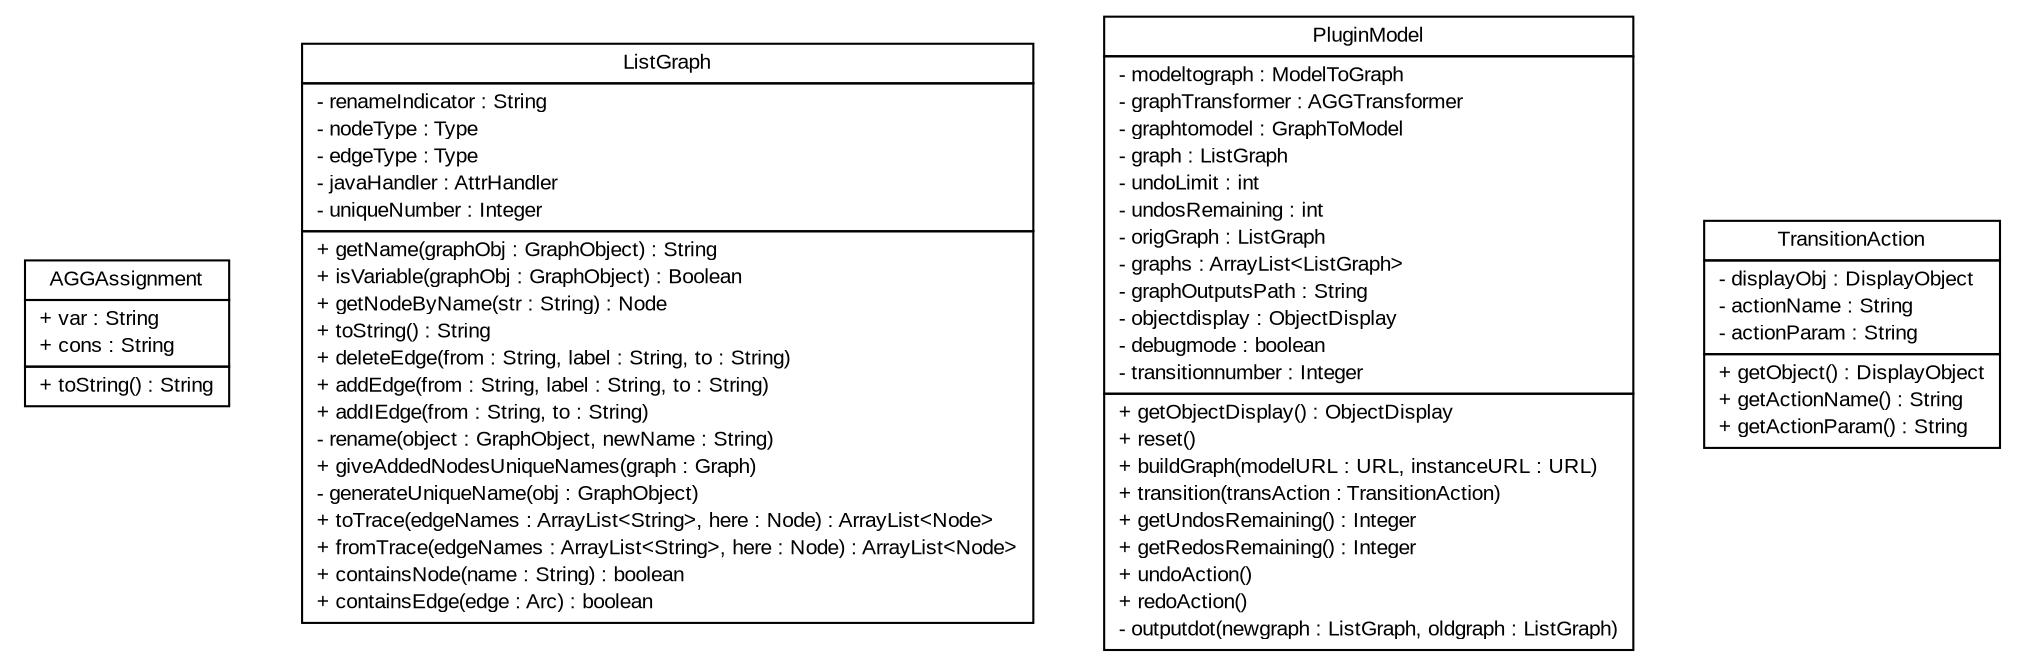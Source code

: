 #!/usr/local/bin/dot
#
# Class diagram 
# Generated by UMLGraph version 5.2 (http://www.umlgraph.org/)
#

digraph G {
	edge [fontname="arial",fontsize=10,labelfontname="arial",labelfontsize=10];
	node [fontname="arial",fontsize=10,shape=plaintext];
	nodesep=0.25;
	ranksep=0.5;
	// model.AGGAssignment
	c45 [label=<<table title="model.AGGAssignment" border="0" cellborder="1" cellspacing="0" cellpadding="2" port="p" href="./AGGAssignment.html">
		<tr><td><table border="0" cellspacing="0" cellpadding="1">
<tr><td align="center" balign="center"> AGGAssignment </td></tr>
		</table></td></tr>
		<tr><td><table border="0" cellspacing="0" cellpadding="1">
<tr><td align="left" balign="left"> + var : String </td></tr>
<tr><td align="left" balign="left"> + cons : String </td></tr>
		</table></td></tr>
		<tr><td><table border="0" cellspacing="0" cellpadding="1">
<tr><td align="left" balign="left"> + toString() : String </td></tr>
		</table></td></tr>
		</table>>, fontname="arial", fontcolor="black", fontsize=10.0];
	// model.ListGraph
	c46 [label=<<table title="model.ListGraph" border="0" cellborder="1" cellspacing="0" cellpadding="2" port="p" href="./ListGraph.html">
		<tr><td><table border="0" cellspacing="0" cellpadding="1">
<tr><td align="center" balign="center"> ListGraph </td></tr>
		</table></td></tr>
		<tr><td><table border="0" cellspacing="0" cellpadding="1">
<tr><td align="left" balign="left"> - renameIndicator : String </td></tr>
<tr><td align="left" balign="left"> - nodeType : Type </td></tr>
<tr><td align="left" balign="left"> - edgeType : Type </td></tr>
<tr><td align="left" balign="left"> - javaHandler : AttrHandler </td></tr>
<tr><td align="left" balign="left"> - uniqueNumber : Integer </td></tr>
		</table></td></tr>
		<tr><td><table border="0" cellspacing="0" cellpadding="1">
<tr><td align="left" balign="left"> + getName(graphObj : GraphObject) : String </td></tr>
<tr><td align="left" balign="left"> + isVariable(graphObj : GraphObject) : Boolean </td></tr>
<tr><td align="left" balign="left"> + getNodeByName(str : String) : Node </td></tr>
<tr><td align="left" balign="left"> + toString() : String </td></tr>
<tr><td align="left" balign="left"> + deleteEdge(from : String, label : String, to : String) </td></tr>
<tr><td align="left" balign="left"> + addEdge(from : String, label : String, to : String) </td></tr>
<tr><td align="left" balign="left"> + addIEdge(from : String, to : String) </td></tr>
<tr><td align="left" balign="left"> - rename(object : GraphObject, newName : String) </td></tr>
<tr><td align="left" balign="left"> + giveAddedNodesUniqueNames(graph : Graph) </td></tr>
<tr><td align="left" balign="left"> - generateUniqueName(obj : GraphObject) </td></tr>
<tr><td align="left" balign="left"> + toTrace(edgeNames : ArrayList&lt;String&gt;, here : Node) : ArrayList&lt;Node&gt; </td></tr>
<tr><td align="left" balign="left"> + fromTrace(edgeNames : ArrayList&lt;String&gt;, here : Node) : ArrayList&lt;Node&gt; </td></tr>
<tr><td align="left" balign="left"> + containsNode(name : String) : boolean </td></tr>
<tr><td align="left" balign="left"> + containsEdge(edge : Arc) : boolean </td></tr>
		</table></td></tr>
		</table>>, fontname="arial", fontcolor="black", fontsize=10.0];
	// model.PluginModel
	c47 [label=<<table title="model.PluginModel" border="0" cellborder="1" cellspacing="0" cellpadding="2" port="p" href="./PluginModel.html">
		<tr><td><table border="0" cellspacing="0" cellpadding="1">
<tr><td align="center" balign="center"> PluginModel </td></tr>
		</table></td></tr>
		<tr><td><table border="0" cellspacing="0" cellpadding="1">
<tr><td align="left" balign="left"> - modeltograph : ModelToGraph </td></tr>
<tr><td align="left" balign="left"> - graphTransformer : AGGTransformer </td></tr>
<tr><td align="left" balign="left"> - graphtomodel : GraphToModel </td></tr>
<tr><td align="left" balign="left"> - graph : ListGraph </td></tr>
<tr><td align="left" balign="left"> - undoLimit : int </td></tr>
<tr><td align="left" balign="left"> - undosRemaining : int </td></tr>
<tr><td align="left" balign="left"> - origGraph : ListGraph </td></tr>
<tr><td align="left" balign="left"> - graphs : ArrayList&lt;ListGraph&gt; </td></tr>
<tr><td align="left" balign="left"> - graphOutputsPath : String </td></tr>
<tr><td align="left" balign="left"> - objectdisplay : ObjectDisplay </td></tr>
<tr><td align="left" balign="left"> - debugmode : boolean </td></tr>
<tr><td align="left" balign="left"> - transitionnumber : Integer </td></tr>
		</table></td></tr>
		<tr><td><table border="0" cellspacing="0" cellpadding="1">
<tr><td align="left" balign="left"> + getObjectDisplay() : ObjectDisplay </td></tr>
<tr><td align="left" balign="left"> + reset() </td></tr>
<tr><td align="left" balign="left"> + buildGraph(modelURL : URL, instanceURL : URL) </td></tr>
<tr><td align="left" balign="left"> + transition(transAction : TransitionAction) </td></tr>
<tr><td align="left" balign="left"> + getUndosRemaining() : Integer </td></tr>
<tr><td align="left" balign="left"> + getRedosRemaining() : Integer </td></tr>
<tr><td align="left" balign="left"> + undoAction() </td></tr>
<tr><td align="left" balign="left"> + redoAction() </td></tr>
<tr><td align="left" balign="left"> - outputdot(newgraph : ListGraph, oldgraph : ListGraph) </td></tr>
		</table></td></tr>
		</table>>, fontname="arial", fontcolor="black", fontsize=10.0];
	// model.TransitionAction
	c48 [label=<<table title="model.TransitionAction" border="0" cellborder="1" cellspacing="0" cellpadding="2" port="p" href="./TransitionAction.html">
		<tr><td><table border="0" cellspacing="0" cellpadding="1">
<tr><td align="center" balign="center"> TransitionAction </td></tr>
		</table></td></tr>
		<tr><td><table border="0" cellspacing="0" cellpadding="1">
<tr><td align="left" balign="left"> - displayObj : DisplayObject </td></tr>
<tr><td align="left" balign="left"> - actionName : String </td></tr>
<tr><td align="left" balign="left"> - actionParam : String </td></tr>
		</table></td></tr>
		<tr><td><table border="0" cellspacing="0" cellpadding="1">
<tr><td align="left" balign="left"> + getObject() : DisplayObject </td></tr>
<tr><td align="left" balign="left"> + getActionName() : String </td></tr>
<tr><td align="left" balign="left"> + getActionParam() : String </td></tr>
		</table></td></tr>
		</table>>, fontname="arial", fontcolor="black", fontsize=10.0];
}

